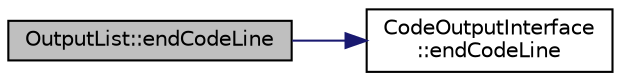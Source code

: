 digraph "OutputList::endCodeLine"
{
 // LATEX_PDF_SIZE
  edge [fontname="Helvetica",fontsize="10",labelfontname="Helvetica",labelfontsize="10"];
  node [fontname="Helvetica",fontsize="10",shape=record];
  rankdir="LR";
  Node1 [label="OutputList::endCodeLine",height=0.2,width=0.4,color="black", fillcolor="grey75", style="filled", fontcolor="black",tooltip=" "];
  Node1 -> Node2 [color="midnightblue",fontsize="10",style="solid",fontname="Helvetica"];
  Node2 [label="CodeOutputInterface\l::endCodeLine",height=0.2,width=0.4,color="black", fillcolor="white", style="filled",URL="$classCodeOutputInterface.html#afac5763eafc78f93b82691fb9a6dcff7",tooltip=" "];
}
